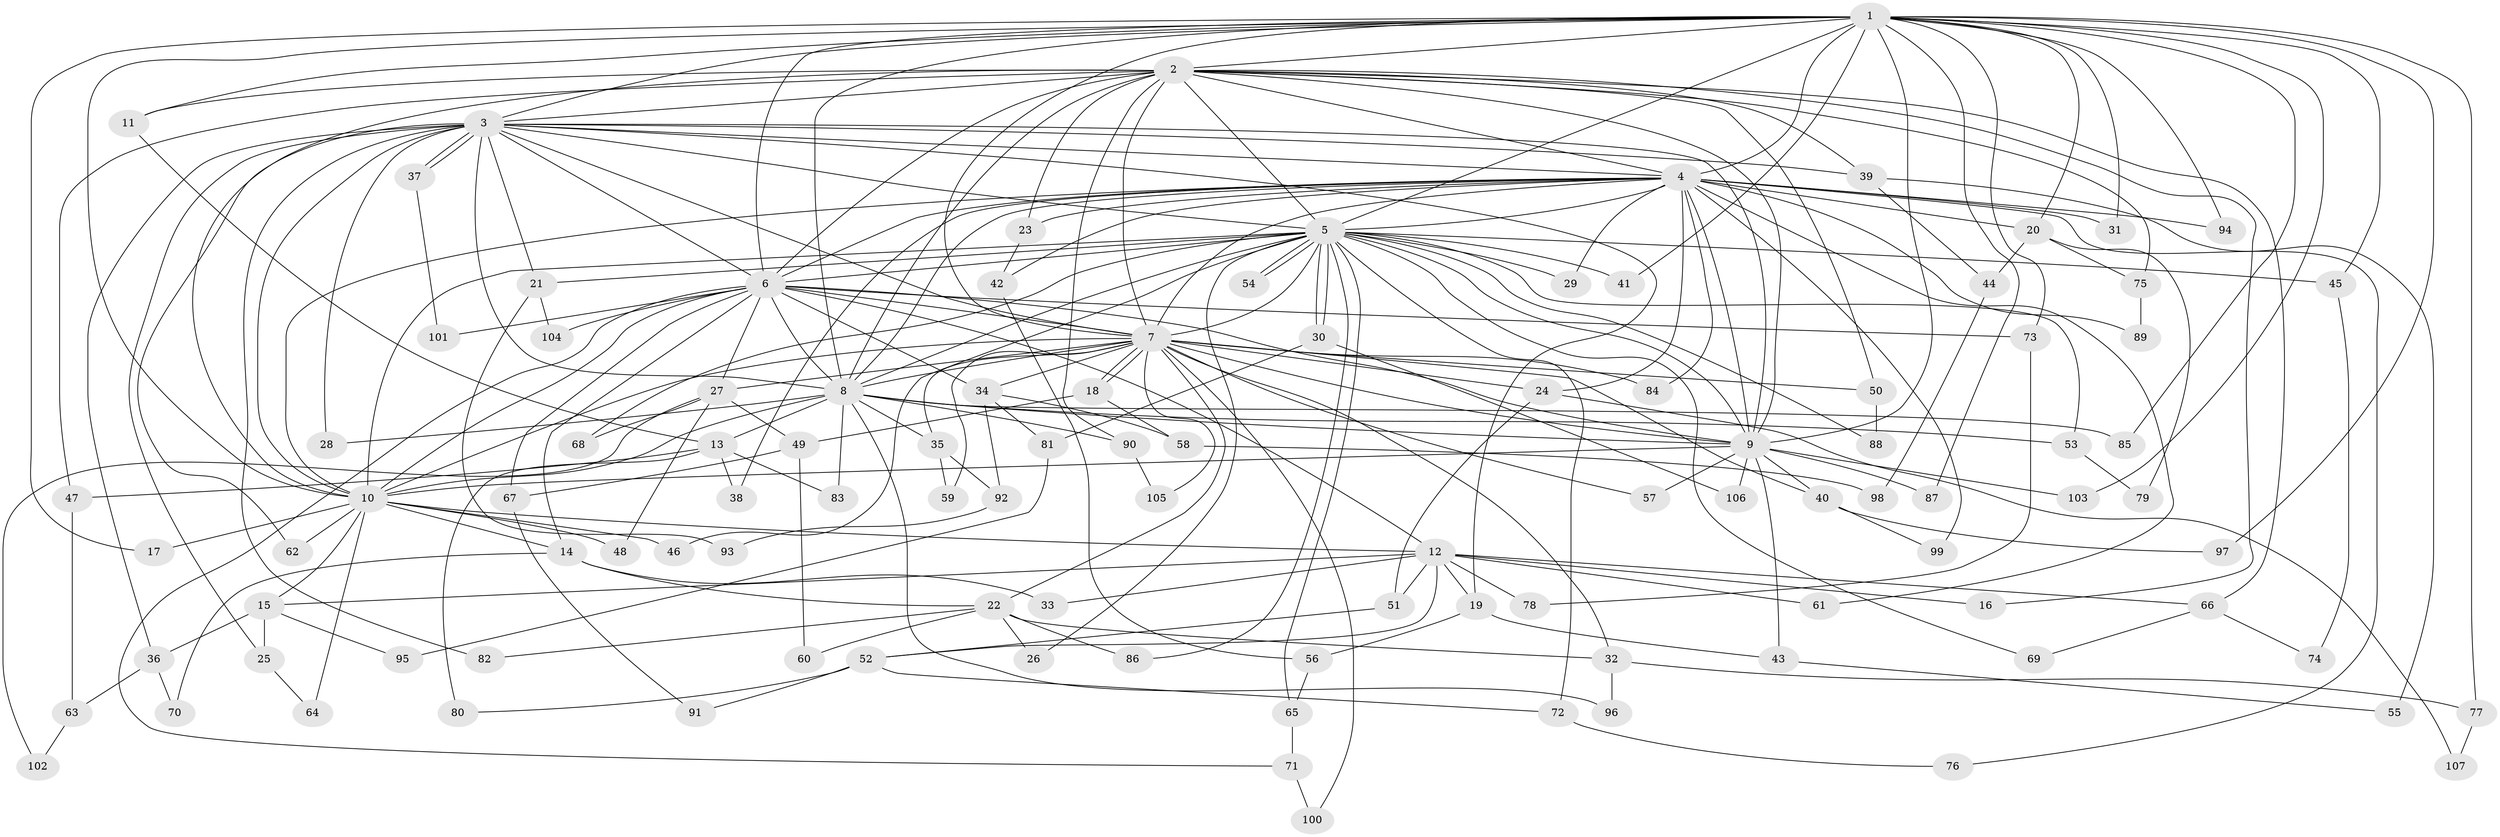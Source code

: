 // Generated by graph-tools (version 1.1) at 2025/49/03/09/25 03:49:32]
// undirected, 107 vertices, 239 edges
graph export_dot {
graph [start="1"]
  node [color=gray90,style=filled];
  1;
  2;
  3;
  4;
  5;
  6;
  7;
  8;
  9;
  10;
  11;
  12;
  13;
  14;
  15;
  16;
  17;
  18;
  19;
  20;
  21;
  22;
  23;
  24;
  25;
  26;
  27;
  28;
  29;
  30;
  31;
  32;
  33;
  34;
  35;
  36;
  37;
  38;
  39;
  40;
  41;
  42;
  43;
  44;
  45;
  46;
  47;
  48;
  49;
  50;
  51;
  52;
  53;
  54;
  55;
  56;
  57;
  58;
  59;
  60;
  61;
  62;
  63;
  64;
  65;
  66;
  67;
  68;
  69;
  70;
  71;
  72;
  73;
  74;
  75;
  76;
  77;
  78;
  79;
  80;
  81;
  82;
  83;
  84;
  85;
  86;
  87;
  88;
  89;
  90;
  91;
  92;
  93;
  94;
  95;
  96;
  97;
  98;
  99;
  100;
  101;
  102;
  103;
  104;
  105;
  106;
  107;
  1 -- 2;
  1 -- 3;
  1 -- 4;
  1 -- 5;
  1 -- 6;
  1 -- 7;
  1 -- 8;
  1 -- 9;
  1 -- 10;
  1 -- 11;
  1 -- 17;
  1 -- 20;
  1 -- 31;
  1 -- 41;
  1 -- 45;
  1 -- 73;
  1 -- 77;
  1 -- 85;
  1 -- 87;
  1 -- 94;
  1 -- 97;
  1 -- 103;
  2 -- 3;
  2 -- 4;
  2 -- 5;
  2 -- 6;
  2 -- 7;
  2 -- 8;
  2 -- 9;
  2 -- 10;
  2 -- 11;
  2 -- 16;
  2 -- 23;
  2 -- 39;
  2 -- 47;
  2 -- 50;
  2 -- 66;
  2 -- 75;
  2 -- 90;
  3 -- 4;
  3 -- 5;
  3 -- 6;
  3 -- 7;
  3 -- 8;
  3 -- 9;
  3 -- 10;
  3 -- 19;
  3 -- 21;
  3 -- 25;
  3 -- 28;
  3 -- 36;
  3 -- 37;
  3 -- 37;
  3 -- 39;
  3 -- 62;
  3 -- 82;
  4 -- 5;
  4 -- 6;
  4 -- 7;
  4 -- 8;
  4 -- 9;
  4 -- 10;
  4 -- 20;
  4 -- 23;
  4 -- 24;
  4 -- 29;
  4 -- 31;
  4 -- 38;
  4 -- 42;
  4 -- 61;
  4 -- 76;
  4 -- 84;
  4 -- 89;
  4 -- 94;
  4 -- 99;
  5 -- 6;
  5 -- 7;
  5 -- 8;
  5 -- 9;
  5 -- 10;
  5 -- 21;
  5 -- 26;
  5 -- 29;
  5 -- 30;
  5 -- 30;
  5 -- 41;
  5 -- 45;
  5 -- 46;
  5 -- 53;
  5 -- 54;
  5 -- 54;
  5 -- 65;
  5 -- 68;
  5 -- 69;
  5 -- 72;
  5 -- 86;
  5 -- 88;
  6 -- 7;
  6 -- 8;
  6 -- 9;
  6 -- 10;
  6 -- 12;
  6 -- 14;
  6 -- 27;
  6 -- 34;
  6 -- 67;
  6 -- 71;
  6 -- 73;
  6 -- 101;
  6 -- 104;
  7 -- 8;
  7 -- 9;
  7 -- 10;
  7 -- 18;
  7 -- 18;
  7 -- 22;
  7 -- 24;
  7 -- 27;
  7 -- 32;
  7 -- 34;
  7 -- 35;
  7 -- 40;
  7 -- 50;
  7 -- 57;
  7 -- 59;
  7 -- 84;
  7 -- 100;
  7 -- 105;
  8 -- 9;
  8 -- 10;
  8 -- 13;
  8 -- 28;
  8 -- 35;
  8 -- 53;
  8 -- 83;
  8 -- 85;
  8 -- 90;
  8 -- 96;
  9 -- 10;
  9 -- 40;
  9 -- 43;
  9 -- 57;
  9 -- 87;
  9 -- 103;
  9 -- 106;
  10 -- 12;
  10 -- 14;
  10 -- 15;
  10 -- 17;
  10 -- 46;
  10 -- 48;
  10 -- 62;
  10 -- 64;
  11 -- 13;
  12 -- 15;
  12 -- 16;
  12 -- 19;
  12 -- 33;
  12 -- 51;
  12 -- 52;
  12 -- 61;
  12 -- 66;
  12 -- 78;
  13 -- 38;
  13 -- 47;
  13 -- 80;
  13 -- 83;
  14 -- 22;
  14 -- 33;
  14 -- 70;
  15 -- 25;
  15 -- 36;
  15 -- 95;
  18 -- 49;
  18 -- 58;
  19 -- 43;
  19 -- 56;
  20 -- 44;
  20 -- 75;
  20 -- 79;
  21 -- 93;
  21 -- 104;
  22 -- 26;
  22 -- 32;
  22 -- 60;
  22 -- 82;
  22 -- 86;
  23 -- 42;
  24 -- 51;
  24 -- 107;
  25 -- 64;
  27 -- 48;
  27 -- 49;
  27 -- 68;
  27 -- 102;
  30 -- 81;
  30 -- 106;
  32 -- 77;
  32 -- 96;
  34 -- 58;
  34 -- 81;
  34 -- 92;
  35 -- 59;
  35 -- 92;
  36 -- 63;
  36 -- 70;
  37 -- 101;
  39 -- 44;
  39 -- 55;
  40 -- 97;
  40 -- 99;
  42 -- 56;
  43 -- 55;
  44 -- 98;
  45 -- 74;
  47 -- 63;
  49 -- 60;
  49 -- 67;
  50 -- 88;
  51 -- 52;
  52 -- 72;
  52 -- 80;
  52 -- 91;
  53 -- 79;
  56 -- 65;
  58 -- 98;
  63 -- 102;
  65 -- 71;
  66 -- 69;
  66 -- 74;
  67 -- 91;
  71 -- 100;
  72 -- 76;
  73 -- 78;
  75 -- 89;
  77 -- 107;
  81 -- 95;
  90 -- 105;
  92 -- 93;
}
